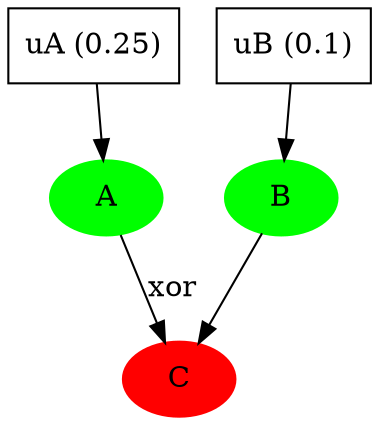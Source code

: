 digraph G {
  uA [shape=box,label="uA (0.25)"];
  uB [shape=box,label="uB (0.1)"];
  uA -> A;
  A [style=filled,color=green];
  uB -> B;
  B [style=filled,color=green];
  B -> C;
  C [style=filled,color=red];
  A->C [label="xor"];
}
